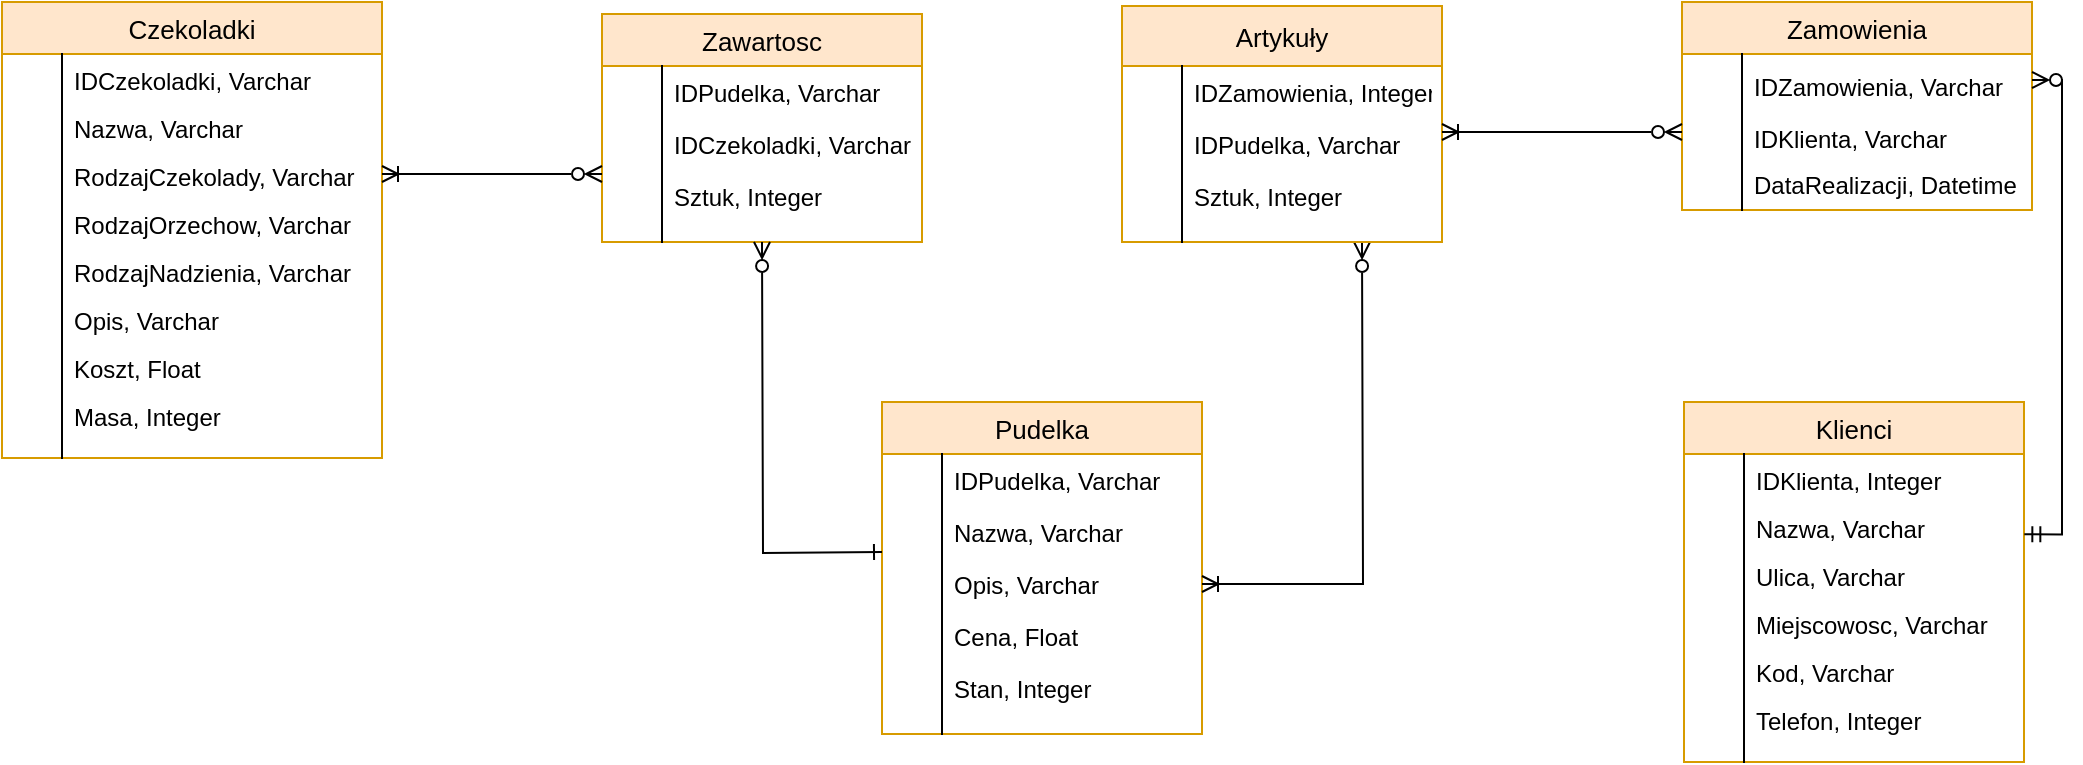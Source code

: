 <mxfile version="22.0.2" type="device">
  <diagram id="cdb5e136-1861-7ef1-5e76-c57f7e18aa8d" name="ERD Data Structure - Habit Tracker App">
    <mxGraphModel dx="1303" dy="828" grid="1" gridSize="10" guides="1" tooltips="1" connect="1" arrows="1" fold="1" page="0" pageScale="1" pageWidth="1100" pageHeight="850" math="0" shadow="0">
      <root>
        <mxCell id="0" />
        <mxCell id="1" parent="0" />
        <mxCell id="4a63a70a29bb4ada-1" value="Czekoladki" style="swimlane;fontStyle=0;childLayout=stackLayout;horizontal=1;startSize=26;fillColor=#ffe6cc;horizontalStack=0;resizeParent=1;resizeParentMax=0;resizeLast=0;collapsible=1;marginBottom=0;swimlaneFillColor=#ffffff;align=center;strokeWidth=1;fontSize=13;strokeColor=#d79b00;" parent="1" vertex="1">
          <mxGeometry x="80" y="40" width="190" height="228" as="geometry" />
        </mxCell>
        <mxCell id="4a63a70a29bb4ada-16" value="IDCzekoladki, Varchar&#xa;" style="shape=partialRectangle;top=0;left=0;right=0;bottom=0;align=left;verticalAlign=top;fillColor=none;spacingLeft=34;spacingRight=4;overflow=hidden;rotatable=0;points=[[0,0.5],[1,0.5]];portConstraint=eastwest;dropTarget=0;" parent="4a63a70a29bb4ada-1" vertex="1">
          <mxGeometry y="26" width="190" height="24" as="geometry" />
        </mxCell>
        <mxCell id="4a63a70a29bb4ada-17" value="" style="shape=partialRectangle;top=0;left=0;bottom=0;fillColor=none;align=left;verticalAlign=top;spacingLeft=4;spacingRight=4;overflow=hidden;rotatable=0;points=[];portConstraint=eastwest;part=1;" parent="4a63a70a29bb4ada-16" vertex="1" connectable="0">
          <mxGeometry width="30" height="24" as="geometry" />
        </mxCell>
        <mxCell id="ZO5YnXLLY7kPNoLdBbJc-14" value="Nazwa, Varchar" style="shape=partialRectangle;top=0;left=0;right=0;bottom=0;align=left;verticalAlign=top;fillColor=none;spacingLeft=34;spacingRight=4;overflow=hidden;rotatable=0;points=[[0,0.5],[1,0.5]];portConstraint=eastwest;dropTarget=0;" parent="4a63a70a29bb4ada-1" vertex="1">
          <mxGeometry y="50" width="190" height="24" as="geometry" />
        </mxCell>
        <mxCell id="ZO5YnXLLY7kPNoLdBbJc-15" value="" style="shape=partialRectangle;top=0;left=0;bottom=0;fillColor=none;align=left;verticalAlign=top;spacingLeft=4;spacingRight=4;overflow=hidden;rotatable=0;points=[];portConstraint=eastwest;part=1;" parent="ZO5YnXLLY7kPNoLdBbJc-14" vertex="1" connectable="0">
          <mxGeometry width="30" height="24" as="geometry" />
        </mxCell>
        <mxCell id="ZO5YnXLLY7kPNoLdBbJc-16" value="RodzajCzekolady, Varchar" style="shape=partialRectangle;top=0;left=0;right=0;bottom=0;align=left;verticalAlign=top;fillColor=none;spacingLeft=34;spacingRight=4;overflow=hidden;rotatable=0;points=[[0,0.5],[1,0.5]];portConstraint=eastwest;dropTarget=0;" parent="4a63a70a29bb4ada-1" vertex="1">
          <mxGeometry y="74" width="190" height="24" as="geometry" />
        </mxCell>
        <mxCell id="ZO5YnXLLY7kPNoLdBbJc-17" value="" style="shape=partialRectangle;top=0;left=0;bottom=0;fillColor=none;align=left;verticalAlign=top;spacingLeft=4;spacingRight=4;overflow=hidden;rotatable=0;points=[];portConstraint=eastwest;part=1;" parent="ZO5YnXLLY7kPNoLdBbJc-16" vertex="1" connectable="0">
          <mxGeometry width="30" height="24" as="geometry" />
        </mxCell>
        <mxCell id="ZO5YnXLLY7kPNoLdBbJc-18" value="RodzajOrzechow, Varchar" style="shape=partialRectangle;top=0;left=0;right=0;bottom=0;align=left;verticalAlign=top;fillColor=none;spacingLeft=34;spacingRight=4;overflow=hidden;rotatable=0;points=[[0,0.5],[1,0.5]];portConstraint=eastwest;dropTarget=0;" parent="4a63a70a29bb4ada-1" vertex="1">
          <mxGeometry y="98" width="190" height="24" as="geometry" />
        </mxCell>
        <mxCell id="ZO5YnXLLY7kPNoLdBbJc-19" value="" style="shape=partialRectangle;top=0;left=0;bottom=0;fillColor=none;align=left;verticalAlign=top;spacingLeft=4;spacingRight=4;overflow=hidden;rotatable=0;points=[];portConstraint=eastwest;part=1;" parent="ZO5YnXLLY7kPNoLdBbJc-18" vertex="1" connectable="0">
          <mxGeometry width="30" height="24" as="geometry" />
        </mxCell>
        <mxCell id="ZO5YnXLLY7kPNoLdBbJc-20" value="RodzajNadzienia, Varchar" style="shape=partialRectangle;top=0;left=0;right=0;bottom=0;align=left;verticalAlign=top;fillColor=none;spacingLeft=34;spacingRight=4;overflow=hidden;rotatable=0;points=[[0,0.5],[1,0.5]];portConstraint=eastwest;dropTarget=0;" parent="4a63a70a29bb4ada-1" vertex="1">
          <mxGeometry y="122" width="190" height="24" as="geometry" />
        </mxCell>
        <mxCell id="ZO5YnXLLY7kPNoLdBbJc-21" value="" style="shape=partialRectangle;top=0;left=0;bottom=0;fillColor=none;align=left;verticalAlign=top;spacingLeft=4;spacingRight=4;overflow=hidden;rotatable=0;points=[];portConstraint=eastwest;part=1;" parent="ZO5YnXLLY7kPNoLdBbJc-20" vertex="1" connectable="0">
          <mxGeometry width="30" height="24" as="geometry" />
        </mxCell>
        <mxCell id="ZO5YnXLLY7kPNoLdBbJc-22" value="Opis, Varchar" style="shape=partialRectangle;top=0;left=0;right=0;bottom=0;align=left;verticalAlign=top;fillColor=none;spacingLeft=34;spacingRight=4;overflow=hidden;rotatable=0;points=[[0,0.5],[1,0.5]];portConstraint=eastwest;dropTarget=0;" parent="4a63a70a29bb4ada-1" vertex="1">
          <mxGeometry y="146" width="190" height="24" as="geometry" />
        </mxCell>
        <mxCell id="ZO5YnXLLY7kPNoLdBbJc-23" value="" style="shape=partialRectangle;top=0;left=0;bottom=0;fillColor=none;align=left;verticalAlign=top;spacingLeft=4;spacingRight=4;overflow=hidden;rotatable=0;points=[];portConstraint=eastwest;part=1;" parent="ZO5YnXLLY7kPNoLdBbJc-22" vertex="1" connectable="0">
          <mxGeometry width="30" height="24" as="geometry" />
        </mxCell>
        <mxCell id="ZO5YnXLLY7kPNoLdBbJc-24" value="Koszt, Float" style="shape=partialRectangle;top=0;left=0;right=0;bottom=0;align=left;verticalAlign=top;fillColor=none;spacingLeft=34;spacingRight=4;overflow=hidden;rotatable=0;points=[[0,0.5],[1,0.5]];portConstraint=eastwest;dropTarget=0;" parent="4a63a70a29bb4ada-1" vertex="1">
          <mxGeometry y="170" width="190" height="24" as="geometry" />
        </mxCell>
        <mxCell id="ZO5YnXLLY7kPNoLdBbJc-25" value="" style="shape=partialRectangle;top=0;left=0;bottom=0;fillColor=none;align=left;verticalAlign=top;spacingLeft=4;spacingRight=4;overflow=hidden;rotatable=0;points=[];portConstraint=eastwest;part=1;" parent="ZO5YnXLLY7kPNoLdBbJc-24" vertex="1" connectable="0">
          <mxGeometry width="30" height="24" as="geometry" />
        </mxCell>
        <mxCell id="ZO5YnXLLY7kPNoLdBbJc-26" value="Masa, Integer" style="shape=partialRectangle;top=0;left=0;right=0;bottom=0;align=left;verticalAlign=top;fillColor=none;spacingLeft=34;spacingRight=4;overflow=hidden;rotatable=0;points=[[0,0.5],[1,0.5]];portConstraint=eastwest;dropTarget=0;" parent="4a63a70a29bb4ada-1" vertex="1">
          <mxGeometry y="194" width="190" height="24" as="geometry" />
        </mxCell>
        <mxCell id="ZO5YnXLLY7kPNoLdBbJc-27" value="" style="shape=partialRectangle;top=0;left=0;bottom=0;fillColor=none;align=left;verticalAlign=top;spacingLeft=4;spacingRight=4;overflow=hidden;rotatable=0;points=[];portConstraint=eastwest;part=1;" parent="ZO5YnXLLY7kPNoLdBbJc-26" vertex="1" connectable="0">
          <mxGeometry width="30" height="24" as="geometry" />
        </mxCell>
        <mxCell id="4a63a70a29bb4ada-10" value="" style="shape=partialRectangle;top=0;left=0;right=0;bottom=0;align=left;verticalAlign=top;fillColor=none;spacingLeft=34;spacingRight=4;overflow=hidden;rotatable=0;points=[[0,0.5],[1,0.5]];portConstraint=eastwest;dropTarget=0;" parent="4a63a70a29bb4ada-1" vertex="1">
          <mxGeometry y="218" width="190" height="10" as="geometry" />
        </mxCell>
        <mxCell id="4a63a70a29bb4ada-11" value="" style="shape=partialRectangle;top=0;left=0;bottom=0;fillColor=none;align=left;verticalAlign=top;spacingLeft=4;spacingRight=4;overflow=hidden;rotatable=0;points=[];portConstraint=eastwest;part=1;" parent="4a63a70a29bb4ada-10" vertex="1" connectable="0">
          <mxGeometry width="30" height="10" as="geometry" />
        </mxCell>
        <mxCell id="4a63a70a29bb4ada-32" value="Pudelka" style="swimlane;fontStyle=0;childLayout=stackLayout;horizontal=1;startSize=26;fillColor=#FFE6CC;horizontalStack=0;resizeParent=1;resizeParentMax=0;resizeLast=0;collapsible=1;marginBottom=0;swimlaneFillColor=#ffffff;align=center;strokeWidth=1;fontSize=13;strokeColor=#d79b00;" parent="1" vertex="1">
          <mxGeometry x="520" y="240" width="160" height="166" as="geometry" />
        </mxCell>
        <mxCell id="4a63a70a29bb4ada-37" value="IDPudelka, Varchar" style="shape=partialRectangle;top=0;left=0;right=0;bottom=0;align=left;verticalAlign=top;fillColor=none;spacingLeft=34;spacingRight=4;overflow=hidden;rotatable=0;points=[[0,0.5],[1,0.5]];portConstraint=eastwest;dropTarget=0;" parent="4a63a70a29bb4ada-32" vertex="1">
          <mxGeometry y="26" width="160" height="26" as="geometry" />
        </mxCell>
        <mxCell id="4a63a70a29bb4ada-38" value="" style="shape=partialRectangle;top=0;left=0;bottom=0;fillColor=none;align=left;verticalAlign=top;spacingLeft=4;spacingRight=4;overflow=hidden;rotatable=0;points=[];portConstraint=eastwest;part=1;" parent="4a63a70a29bb4ada-37" vertex="1" connectable="0">
          <mxGeometry width="30" height="26" as="geometry" />
        </mxCell>
        <mxCell id="ZO5YnXLLY7kPNoLdBbJc-51" value="Nazwa, Varchar" style="shape=partialRectangle;top=0;left=0;right=0;bottom=0;align=left;verticalAlign=top;fillColor=none;spacingLeft=34;spacingRight=4;overflow=hidden;rotatable=0;points=[[0,0.5],[1,0.5]];portConstraint=eastwest;dropTarget=0;" parent="4a63a70a29bb4ada-32" vertex="1">
          <mxGeometry y="52" width="160" height="26" as="geometry" />
        </mxCell>
        <mxCell id="ZO5YnXLLY7kPNoLdBbJc-52" value="" style="shape=partialRectangle;top=0;left=0;bottom=0;fillColor=none;align=left;verticalAlign=top;spacingLeft=4;spacingRight=4;overflow=hidden;rotatable=0;points=[];portConstraint=eastwest;part=1;" parent="ZO5YnXLLY7kPNoLdBbJc-51" vertex="1" connectable="0">
          <mxGeometry width="30" height="26" as="geometry" />
        </mxCell>
        <mxCell id="KLVzHexHmDjTVUYjCdbt-31" style="edgeStyle=orthogonalEdgeStyle;rounded=0;orthogonalLoop=1;jettySize=auto;html=1;exitX=1;exitY=0.5;exitDx=0;exitDy=0;endArrow=ERzeroToMany;endFill=0;startArrow=ERoneToMany;startFill=0;" edge="1" parent="4a63a70a29bb4ada-32" source="ZO5YnXLLY7kPNoLdBbJc-53">
          <mxGeometry relative="1" as="geometry">
            <mxPoint x="240" y="-80" as="targetPoint" />
          </mxGeometry>
        </mxCell>
        <mxCell id="ZO5YnXLLY7kPNoLdBbJc-53" value="Opis, Varchar" style="shape=partialRectangle;top=0;left=0;right=0;bottom=0;align=left;verticalAlign=top;fillColor=none;spacingLeft=34;spacingRight=4;overflow=hidden;rotatable=0;points=[[0,0.5],[1,0.5]];portConstraint=eastwest;dropTarget=0;" parent="4a63a70a29bb4ada-32" vertex="1">
          <mxGeometry y="78" width="160" height="26" as="geometry" />
        </mxCell>
        <mxCell id="ZO5YnXLLY7kPNoLdBbJc-54" value="" style="shape=partialRectangle;top=0;left=0;bottom=0;fillColor=none;align=left;verticalAlign=top;spacingLeft=4;spacingRight=4;overflow=hidden;rotatable=0;points=[];portConstraint=eastwest;part=1;" parent="ZO5YnXLLY7kPNoLdBbJc-53" vertex="1" connectable="0">
          <mxGeometry width="30" height="26" as="geometry" />
        </mxCell>
        <mxCell id="ZO5YnXLLY7kPNoLdBbJc-55" value="Cena, Float" style="shape=partialRectangle;top=0;left=0;right=0;bottom=0;align=left;verticalAlign=top;fillColor=none;spacingLeft=34;spacingRight=4;overflow=hidden;rotatable=0;points=[[0,0.5],[1,0.5]];portConstraint=eastwest;dropTarget=0;" parent="4a63a70a29bb4ada-32" vertex="1">
          <mxGeometry y="104" width="160" height="26" as="geometry" />
        </mxCell>
        <mxCell id="ZO5YnXLLY7kPNoLdBbJc-56" value="" style="shape=partialRectangle;top=0;left=0;bottom=0;fillColor=none;align=left;verticalAlign=top;spacingLeft=4;spacingRight=4;overflow=hidden;rotatable=0;points=[];portConstraint=eastwest;part=1;" parent="ZO5YnXLLY7kPNoLdBbJc-55" vertex="1" connectable="0">
          <mxGeometry width="30" height="26" as="geometry" />
        </mxCell>
        <mxCell id="ZO5YnXLLY7kPNoLdBbJc-57" value="Stan, Integer" style="shape=partialRectangle;top=0;left=0;right=0;bottom=0;align=left;verticalAlign=top;fillColor=none;spacingLeft=34;spacingRight=4;overflow=hidden;rotatable=0;points=[[0,0.5],[1,0.5]];portConstraint=eastwest;dropTarget=0;" parent="4a63a70a29bb4ada-32" vertex="1">
          <mxGeometry y="130" width="160" height="26" as="geometry" />
        </mxCell>
        <mxCell id="ZO5YnXLLY7kPNoLdBbJc-58" value="" style="shape=partialRectangle;top=0;left=0;bottom=0;fillColor=none;align=left;verticalAlign=top;spacingLeft=4;spacingRight=4;overflow=hidden;rotatable=0;points=[];portConstraint=eastwest;part=1;" parent="ZO5YnXLLY7kPNoLdBbJc-57" vertex="1" connectable="0">
          <mxGeometry width="30" height="26" as="geometry" />
        </mxCell>
        <mxCell id="4a63a70a29bb4ada-43" value="" style="shape=partialRectangle;top=0;left=0;right=0;bottom=0;align=left;verticalAlign=top;fillColor=none;spacingLeft=34;spacingRight=4;overflow=hidden;rotatable=0;points=[[0,0.5],[1,0.5]];portConstraint=eastwest;dropTarget=0;" parent="4a63a70a29bb4ada-32" vertex="1">
          <mxGeometry y="156" width="160" height="10" as="geometry" />
        </mxCell>
        <mxCell id="4a63a70a29bb4ada-44" value="" style="shape=partialRectangle;top=0;left=0;bottom=0;fillColor=none;align=left;verticalAlign=top;spacingLeft=4;spacingRight=4;overflow=hidden;rotatable=0;points=[];portConstraint=eastwest;part=1;" parent="4a63a70a29bb4ada-43" vertex="1" connectable="0">
          <mxGeometry width="30" height="10" as="geometry" />
        </mxCell>
        <mxCell id="4a63a70a29bb4ada-18" value="Artykuły" style="swimlane;fontStyle=0;childLayout=stackLayout;horizontal=1;startSize=30;fillColor=#ffe6cc;horizontalStack=0;resizeParent=1;resizeParentMax=0;resizeLast=0;collapsible=1;marginBottom=0;swimlaneFillColor=#ffffff;align=center;strokeWidth=1;fontSize=13;strokeColor=#d79b00;" parent="1" vertex="1">
          <mxGeometry x="640" y="42" width="160" height="118" as="geometry" />
        </mxCell>
        <mxCell id="4a63a70a29bb4ada-23" value="IDZamowienia, Integer" style="shape=partialRectangle;top=0;left=0;right=0;bottom=0;align=left;verticalAlign=top;fillColor=none;spacingLeft=34;spacingRight=4;overflow=hidden;rotatable=0;points=[[0,0.5],[1,0.5]];portConstraint=eastwest;dropTarget=0;" parent="4a63a70a29bb4ada-18" vertex="1">
          <mxGeometry y="30" width="160" height="26" as="geometry" />
        </mxCell>
        <mxCell id="4a63a70a29bb4ada-24" value="" style="shape=partialRectangle;top=0;left=0;bottom=0;fillColor=none;align=left;verticalAlign=top;spacingLeft=4;spacingRight=4;overflow=hidden;rotatable=0;points=[];portConstraint=eastwest;part=1;" parent="4a63a70a29bb4ada-23" vertex="1" connectable="0">
          <mxGeometry width="30" height="26" as="geometry" />
        </mxCell>
        <mxCell id="ZO5YnXLLY7kPNoLdBbJc-28" value="IDPudelka, Varchar" style="shape=partialRectangle;top=0;left=0;right=0;bottom=0;align=left;verticalAlign=top;fillColor=none;spacingLeft=34;spacingRight=4;overflow=hidden;rotatable=0;points=[[0,0.5],[1,0.5]];portConstraint=eastwest;dropTarget=0;" parent="4a63a70a29bb4ada-18" vertex="1">
          <mxGeometry y="56" width="160" height="26" as="geometry" />
        </mxCell>
        <mxCell id="ZO5YnXLLY7kPNoLdBbJc-29" value="" style="shape=partialRectangle;top=0;left=0;bottom=0;fillColor=none;align=left;verticalAlign=top;spacingLeft=4;spacingRight=4;overflow=hidden;rotatable=0;points=[];portConstraint=eastwest;part=1;" parent="ZO5YnXLLY7kPNoLdBbJc-28" vertex="1" connectable="0">
          <mxGeometry width="30" height="26" as="geometry" />
        </mxCell>
        <mxCell id="ZO5YnXLLY7kPNoLdBbJc-30" value="Sztuk, Integer" style="shape=partialRectangle;top=0;left=0;right=0;bottom=0;align=left;verticalAlign=top;fillColor=none;spacingLeft=34;spacingRight=4;overflow=hidden;rotatable=0;points=[[0,0.5],[1,0.5]];portConstraint=eastwest;dropTarget=0;" parent="4a63a70a29bb4ada-18" vertex="1">
          <mxGeometry y="82" width="160" height="26" as="geometry" />
        </mxCell>
        <mxCell id="ZO5YnXLLY7kPNoLdBbJc-31" value="" style="shape=partialRectangle;top=0;left=0;bottom=0;fillColor=none;align=left;verticalAlign=top;spacingLeft=4;spacingRight=4;overflow=hidden;rotatable=0;points=[];portConstraint=eastwest;part=1;" parent="ZO5YnXLLY7kPNoLdBbJc-30" vertex="1" connectable="0">
          <mxGeometry width="30" height="26" as="geometry" />
        </mxCell>
        <mxCell id="4a63a70a29bb4ada-29" value="" style="shape=partialRectangle;top=0;left=0;right=0;bottom=0;align=left;verticalAlign=top;fillColor=none;spacingLeft=34;spacingRight=4;overflow=hidden;rotatable=0;points=[[0,0.5],[1,0.5]];portConstraint=eastwest;dropTarget=0;" parent="4a63a70a29bb4ada-18" vertex="1">
          <mxGeometry y="108" width="160" height="10" as="geometry" />
        </mxCell>
        <mxCell id="4a63a70a29bb4ada-30" value="" style="shape=partialRectangle;top=0;left=0;bottom=0;fillColor=none;align=left;verticalAlign=top;spacingLeft=4;spacingRight=4;overflow=hidden;rotatable=0;points=[];portConstraint=eastwest;part=1;" parent="4a63a70a29bb4ada-29" vertex="1" connectable="0">
          <mxGeometry width="30" height="10" as="geometry" />
        </mxCell>
        <mxCell id="4a63a70a29bb4ada-12" value="Zamowienia" style="swimlane;fontStyle=0;childLayout=stackLayout;horizontal=1;startSize=26;fillColor=#ffe6cc;horizontalStack=0;resizeParent=1;resizeParentMax=0;resizeLast=0;collapsible=1;marginBottom=0;swimlaneFillColor=#ffffff;align=center;strokeWidth=1;fontSize=13;strokeColor=#d79b00;" parent="1" vertex="1">
          <mxGeometry x="920" y="40" width="175" height="104" as="geometry" />
        </mxCell>
        <mxCell id="4a63a70a29bb4ada-15" value="IDZamowienia, Varchar" style="shape=partialRectangle;top=0;left=0;right=0;bottom=0;align=left;verticalAlign=bottom;fillColor=none;spacingLeft=34;spacingRight=4;overflow=hidden;rotatable=0;points=[[0,0.5],[1,0.5]];portConstraint=eastwest;dropTarget=0;fontStyle=0" parent="4a63a70a29bb4ada-12" vertex="1">
          <mxGeometry y="26" width="175" height="26" as="geometry" />
        </mxCell>
        <mxCell id="4a63a70a29bb4ada-25" value="" style="shape=partialRectangle;top=0;left=0;bottom=0;fillColor=none;align=left;verticalAlign=top;spacingLeft=4;spacingRight=4;overflow=hidden;rotatable=0;points=[];portConstraint=eastwest;part=1;fontStyle=2" parent="4a63a70a29bb4ada-15" vertex="1" connectable="0">
          <mxGeometry width="30" height="26" as="geometry" />
        </mxCell>
        <mxCell id="5ecfb9fce94ea102-5" value="IDKlienta, Varchar" style="shape=partialRectangle;top=0;left=0;right=0;bottom=0;align=left;verticalAlign=bottom;fillColor=none;spacingLeft=34;spacingRight=4;overflow=hidden;rotatable=0;points=[[0,0.5],[1,0.5]];portConstraint=eastwest;dropTarget=0;fontStyle=0" parent="4a63a70a29bb4ada-12" vertex="1">
          <mxGeometry y="52" width="175" height="26" as="geometry" />
        </mxCell>
        <mxCell id="5ecfb9fce94ea102-6" value="" style="shape=partialRectangle;top=0;left=0;bottom=0;fillColor=none;align=left;verticalAlign=top;spacingLeft=4;spacingRight=4;overflow=hidden;rotatable=0;points=[];portConstraint=eastwest;part=1;fontStyle=2" parent="5ecfb9fce94ea102-5" vertex="1" connectable="0">
          <mxGeometry width="30" height="26" as="geometry" />
        </mxCell>
        <mxCell id="4f2698fda814bacb-1" value="DataRealizacji, Datetime" style="shape=partialRectangle;top=0;left=0;right=0;bottom=0;align=left;verticalAlign=top;fillColor=none;spacingLeft=34;spacingRight=4;overflow=hidden;rotatable=0;points=[[0,0.5],[1,0.5]];portConstraint=eastwest;dropTarget=0;" parent="4a63a70a29bb4ada-12" vertex="1">
          <mxGeometry y="78" width="175" height="26" as="geometry" />
        </mxCell>
        <mxCell id="4f2698fda814bacb-2" value="" style="shape=partialRectangle;top=0;left=0;bottom=0;fillColor=none;align=left;verticalAlign=top;spacingLeft=4;spacingRight=4;overflow=hidden;rotatable=0;points=[];portConstraint=eastwest;part=1;" parent="4f2698fda814bacb-1" vertex="1" connectable="0">
          <mxGeometry width="30" height="26" as="geometry" />
        </mxCell>
        <mxCell id="4a63a70a29bb4ada-26" value="Zawartosc" style="swimlane;fontStyle=0;childLayout=stackLayout;horizontal=1;startSize=26;fillColor=#ffe6cc;horizontalStack=0;resizeParent=1;resizeParentMax=0;resizeLast=0;collapsible=1;marginBottom=0;swimlaneFillColor=#ffffff;align=center;strokeWidth=1;fontSize=13;strokeColor=#d79b00;" parent="1" vertex="1">
          <mxGeometry x="380" y="46" width="160" height="114" as="geometry" />
        </mxCell>
        <mxCell id="4a63a70a29bb4ada-51" value="IDPudelka, Varchar" style="shape=partialRectangle;top=0;left=0;right=0;bottom=0;align=left;verticalAlign=top;fillColor=none;spacingLeft=34;spacingRight=4;overflow=hidden;rotatable=0;points=[[0,0.5],[1,0.5]];portConstraint=eastwest;dropTarget=0;fontStyle=0" parent="4a63a70a29bb4ada-26" vertex="1">
          <mxGeometry y="26" width="160" height="26" as="geometry" />
        </mxCell>
        <mxCell id="4a63a70a29bb4ada-52" value="" style="shape=partialRectangle;top=0;left=0;bottom=0;fillColor=none;align=left;verticalAlign=top;spacingLeft=4;spacingRight=4;overflow=hidden;rotatable=0;points=[];portConstraint=eastwest;part=1;fontStyle=2" parent="4a63a70a29bb4ada-51" vertex="1" connectable="0">
          <mxGeometry width="30" height="26" as="geometry" />
        </mxCell>
        <mxCell id="5ecfb9fce94ea102-3" value="IDCzekoladki, Varchar" style="shape=partialRectangle;top=0;left=0;right=0;bottom=0;align=left;verticalAlign=top;fillColor=none;spacingLeft=34;spacingRight=4;overflow=hidden;rotatable=0;points=[[0,0.5],[1,0.5]];portConstraint=eastwest;dropTarget=0;fontStyle=0" parent="4a63a70a29bb4ada-26" vertex="1">
          <mxGeometry y="52" width="160" height="26" as="geometry" />
        </mxCell>
        <mxCell id="5ecfb9fce94ea102-4" value="" style="shape=partialRectangle;top=0;left=0;bottom=0;fillColor=none;align=left;verticalAlign=top;spacingLeft=4;spacingRight=4;overflow=hidden;rotatable=0;points=[];portConstraint=eastwest;part=1;fontStyle=2" parent="5ecfb9fce94ea102-3" vertex="1" connectable="0">
          <mxGeometry width="30" height="26" as="geometry" />
        </mxCell>
        <mxCell id="113bda5a66023eaa-7" value="Sztuk, Integer" style="shape=partialRectangle;top=0;left=0;right=0;bottom=0;align=left;verticalAlign=top;fillColor=none;spacingLeft=34;spacingRight=4;overflow=hidden;rotatable=0;points=[[0,0.5],[1,0.5]];portConstraint=eastwest;dropTarget=0;fontStyle=0" parent="4a63a70a29bb4ada-26" vertex="1">
          <mxGeometry y="78" width="160" height="26" as="geometry" />
        </mxCell>
        <mxCell id="113bda5a66023eaa-8" value="" style="shape=partialRectangle;top=0;left=0;bottom=0;fillColor=none;align=left;verticalAlign=top;spacingLeft=4;spacingRight=4;overflow=hidden;rotatable=0;points=[];portConstraint=eastwest;part=1;fontStyle=2" parent="113bda5a66023eaa-7" vertex="1" connectable="0">
          <mxGeometry width="30" height="26" as="geometry" />
        </mxCell>
        <mxCell id="4a63a70a29bb4ada-46" value="" style="shape=partialRectangle;top=0;left=0;right=0;bottom=0;align=left;verticalAlign=top;fillColor=none;spacingLeft=34;spacingRight=4;overflow=hidden;rotatable=0;points=[[0,0.5],[1,0.5]];portConstraint=eastwest;dropTarget=0;" parent="4a63a70a29bb4ada-26" vertex="1">
          <mxGeometry y="104" width="160" height="10" as="geometry" />
        </mxCell>
        <mxCell id="4a63a70a29bb4ada-47" value="" style="shape=partialRectangle;top=0;left=0;bottom=0;fillColor=none;align=left;verticalAlign=top;spacingLeft=4;spacingRight=4;overflow=hidden;rotatable=0;points=[];portConstraint=eastwest;part=1;" parent="4a63a70a29bb4ada-46" vertex="1" connectable="0">
          <mxGeometry width="30" height="10" as="geometry" />
        </mxCell>
        <mxCell id="5ecfb9fce94ea102-2" style="edgeStyle=orthogonalEdgeStyle;rounded=0;html=1;exitX=0.5;exitY=0;entryX=1;entryY=0.5;startArrow=none;startFill=0;endArrow=none;endFill=0;jettySize=auto;orthogonalLoop=1;strokeColor=none;fontSize=13;dashed=1;" parent="1" edge="1">
          <mxGeometry relative="1" as="geometry">
            <mxPoint x="633" y="174" as="sourcePoint" />
            <mxPoint x="589" y="108" as="targetPoint" />
          </mxGeometry>
        </mxCell>
        <mxCell id="iN7UmCvl9B50hkMT7a_J-2" value="Klienci" style="swimlane;fontStyle=0;childLayout=stackLayout;horizontal=1;startSize=26;fillColor=#ffe6cc;horizontalStack=0;resizeParent=1;resizeParentMax=0;resizeLast=0;collapsible=1;marginBottom=0;swimlaneFillColor=#ffffff;align=center;strokeWidth=1;fontSize=13;strokeColor=#d79b00;" parent="1" vertex="1">
          <mxGeometry x="921" y="240" width="170" height="180" as="geometry" />
        </mxCell>
        <mxCell id="iN7UmCvl9B50hkMT7a_J-3" value="IDKlienta, Integer" style="shape=partialRectangle;top=0;left=0;right=0;bottom=0;align=left;verticalAlign=top;fillColor=none;spacingLeft=34;spacingRight=4;overflow=hidden;rotatable=0;points=[[0,0.5],[1,0.5]];portConstraint=eastwest;dropTarget=0;" parent="iN7UmCvl9B50hkMT7a_J-2" vertex="1">
          <mxGeometry y="26" width="170" height="24" as="geometry" />
        </mxCell>
        <mxCell id="iN7UmCvl9B50hkMT7a_J-4" value="" style="shape=partialRectangle;top=0;left=0;bottom=0;fillColor=none;align=left;verticalAlign=top;spacingLeft=4;spacingRight=4;overflow=hidden;rotatable=0;points=[];portConstraint=eastwest;part=1;" parent="iN7UmCvl9B50hkMT7a_J-3" vertex="1" connectable="0">
          <mxGeometry width="30" height="24" as="geometry" />
        </mxCell>
        <mxCell id="iN7UmCvl9B50hkMT7a_J-5" value="Nazwa, Varchar" style="shape=partialRectangle;top=0;left=0;right=0;bottom=0;align=left;verticalAlign=top;fillColor=none;spacingLeft=34;spacingRight=4;overflow=hidden;rotatable=0;points=[[0,0.5],[1,0.5]];portConstraint=eastwest;dropTarget=0;" parent="iN7UmCvl9B50hkMT7a_J-2" vertex="1">
          <mxGeometry y="50" width="170" height="24" as="geometry" />
        </mxCell>
        <mxCell id="iN7UmCvl9B50hkMT7a_J-6" value="" style="shape=partialRectangle;top=0;left=0;bottom=0;fillColor=none;align=left;verticalAlign=top;spacingLeft=4;spacingRight=4;overflow=hidden;rotatable=0;points=[];portConstraint=eastwest;part=1;" parent="iN7UmCvl9B50hkMT7a_J-5" vertex="1" connectable="0">
          <mxGeometry width="30" height="24" as="geometry" />
        </mxCell>
        <mxCell id="iN7UmCvl9B50hkMT7a_J-7" value="Ulica, Varchar" style="shape=partialRectangle;top=0;left=0;right=0;bottom=0;align=left;verticalAlign=top;fillColor=none;spacingLeft=34;spacingRight=4;overflow=hidden;rotatable=0;points=[[0,0.5],[1,0.5]];portConstraint=eastwest;dropTarget=0;" parent="iN7UmCvl9B50hkMT7a_J-2" vertex="1">
          <mxGeometry y="74" width="170" height="24" as="geometry" />
        </mxCell>
        <mxCell id="iN7UmCvl9B50hkMT7a_J-8" value="" style="shape=partialRectangle;top=0;left=0;bottom=0;fillColor=none;align=left;verticalAlign=top;spacingLeft=4;spacingRight=4;overflow=hidden;rotatable=0;points=[];portConstraint=eastwest;part=1;" parent="iN7UmCvl9B50hkMT7a_J-7" vertex="1" connectable="0">
          <mxGeometry width="30" height="24" as="geometry" />
        </mxCell>
        <mxCell id="iN7UmCvl9B50hkMT7a_J-9" value="Miejscowosc, Varchar" style="shape=partialRectangle;top=0;left=0;right=0;bottom=0;align=left;verticalAlign=top;fillColor=none;spacingLeft=34;spacingRight=4;overflow=hidden;rotatable=0;points=[[0,0.5],[1,0.5]];portConstraint=eastwest;dropTarget=0;" parent="iN7UmCvl9B50hkMT7a_J-2" vertex="1">
          <mxGeometry y="98" width="170" height="24" as="geometry" />
        </mxCell>
        <mxCell id="iN7UmCvl9B50hkMT7a_J-10" value="" style="shape=partialRectangle;top=0;left=0;bottom=0;fillColor=none;align=left;verticalAlign=top;spacingLeft=4;spacingRight=4;overflow=hidden;rotatable=0;points=[];portConstraint=eastwest;part=1;" parent="iN7UmCvl9B50hkMT7a_J-9" vertex="1" connectable="0">
          <mxGeometry width="30" height="24" as="geometry" />
        </mxCell>
        <mxCell id="iN7UmCvl9B50hkMT7a_J-13" value="Kod, Varchar" style="shape=partialRectangle;top=0;left=0;right=0;bottom=0;align=left;verticalAlign=top;fillColor=none;spacingLeft=34;spacingRight=4;overflow=hidden;rotatable=0;points=[[0,0.5],[1,0.5]];portConstraint=eastwest;dropTarget=0;" parent="iN7UmCvl9B50hkMT7a_J-2" vertex="1">
          <mxGeometry y="122" width="170" height="24" as="geometry" />
        </mxCell>
        <mxCell id="iN7UmCvl9B50hkMT7a_J-14" value="" style="shape=partialRectangle;top=0;left=0;bottom=0;fillColor=none;align=left;verticalAlign=top;spacingLeft=4;spacingRight=4;overflow=hidden;rotatable=0;points=[];portConstraint=eastwest;part=1;" parent="iN7UmCvl9B50hkMT7a_J-13" vertex="1" connectable="0">
          <mxGeometry width="30" height="24" as="geometry" />
        </mxCell>
        <mxCell id="iN7UmCvl9B50hkMT7a_J-11" value="Telefon, Integer" style="shape=partialRectangle;top=0;left=0;right=0;bottom=0;align=left;verticalAlign=top;fillColor=none;spacingLeft=34;spacingRight=4;overflow=hidden;rotatable=0;points=[[0,0.5],[1,0.5]];portConstraint=eastwest;dropTarget=0;" parent="iN7UmCvl9B50hkMT7a_J-2" vertex="1">
          <mxGeometry y="146" width="170" height="24" as="geometry" />
        </mxCell>
        <mxCell id="iN7UmCvl9B50hkMT7a_J-12" value="" style="shape=partialRectangle;top=0;left=0;bottom=0;fillColor=none;align=left;verticalAlign=top;spacingLeft=4;spacingRight=4;overflow=hidden;rotatable=0;points=[];portConstraint=eastwest;part=1;" parent="iN7UmCvl9B50hkMT7a_J-11" vertex="1" connectable="0">
          <mxGeometry width="30" height="24" as="geometry" />
        </mxCell>
        <mxCell id="iN7UmCvl9B50hkMT7a_J-19" value="" style="shape=partialRectangle;top=0;left=0;right=0;bottom=0;align=left;verticalAlign=top;fillColor=none;spacingLeft=34;spacingRight=4;overflow=hidden;rotatable=0;points=[[0,0.5],[1,0.5]];portConstraint=eastwest;dropTarget=0;" parent="iN7UmCvl9B50hkMT7a_J-2" vertex="1">
          <mxGeometry y="170" width="170" height="10" as="geometry" />
        </mxCell>
        <mxCell id="iN7UmCvl9B50hkMT7a_J-20" value="" style="shape=partialRectangle;top=0;left=0;bottom=0;fillColor=none;align=left;verticalAlign=top;spacingLeft=4;spacingRight=4;overflow=hidden;rotatable=0;points=[];portConstraint=eastwest;part=1;" parent="iN7UmCvl9B50hkMT7a_J-19" vertex="1" connectable="0">
          <mxGeometry width="30" height="10" as="geometry" />
        </mxCell>
        <mxCell id="KLVzHexHmDjTVUYjCdbt-21" value="" style="endArrow=ERzeroToMany;html=1;rounded=0;exitX=1;exitY=0.5;exitDx=0;exitDy=0;startArrow=ERoneToMany;startFill=0;endFill=0;" edge="1" parent="1" source="ZO5YnXLLY7kPNoLdBbJc-16">
          <mxGeometry width="50" height="50" relative="1" as="geometry">
            <mxPoint x="500" y="230" as="sourcePoint" />
            <mxPoint x="380" y="126" as="targetPoint" />
          </mxGeometry>
        </mxCell>
        <mxCell id="KLVzHexHmDjTVUYjCdbt-27" value="" style="endArrow=ERzeroToMany;html=1;rounded=0;entryX=0;entryY=0.5;entryDx=0;entryDy=0;startArrow=ERoneToMany;startFill=0;endFill=0;" edge="1" parent="1" target="5ecfb9fce94ea102-5">
          <mxGeometry width="50" height="50" relative="1" as="geometry">
            <mxPoint x="800" y="105" as="sourcePoint" />
            <mxPoint x="900" y="109" as="targetPoint" />
          </mxGeometry>
        </mxCell>
        <mxCell id="KLVzHexHmDjTVUYjCdbt-28" style="edgeStyle=orthogonalEdgeStyle;rounded=0;orthogonalLoop=1;jettySize=auto;html=1;endArrow=ERmandOne;endFill=0;startArrow=ERzeroToMany;startFill=0;entryX=1.001;entryY=0.674;entryDx=0;entryDy=0;entryPerimeter=0;" edge="1" parent="1" source="4a63a70a29bb4ada-15" target="iN7UmCvl9B50hkMT7a_J-5">
          <mxGeometry relative="1" as="geometry">
            <mxPoint x="1120" y="320" as="targetPoint" />
            <Array as="points">
              <mxPoint x="1110" y="79" />
              <mxPoint x="1110" y="306" />
            </Array>
          </mxGeometry>
        </mxCell>
        <mxCell id="KLVzHexHmDjTVUYjCdbt-32" style="edgeStyle=orthogonalEdgeStyle;rounded=0;orthogonalLoop=1;jettySize=auto;html=1;exitX=0;exitY=0.5;exitDx=0;exitDy=0;endArrow=ERzeroToMany;endFill=0;startArrow=ERone;startFill=0;" edge="1" parent="1">
          <mxGeometry relative="1" as="geometry">
            <mxPoint x="460" y="160" as="targetPoint" />
            <mxPoint x="520.0" y="315" as="sourcePoint" />
          </mxGeometry>
        </mxCell>
      </root>
    </mxGraphModel>
  </diagram>
</mxfile>
